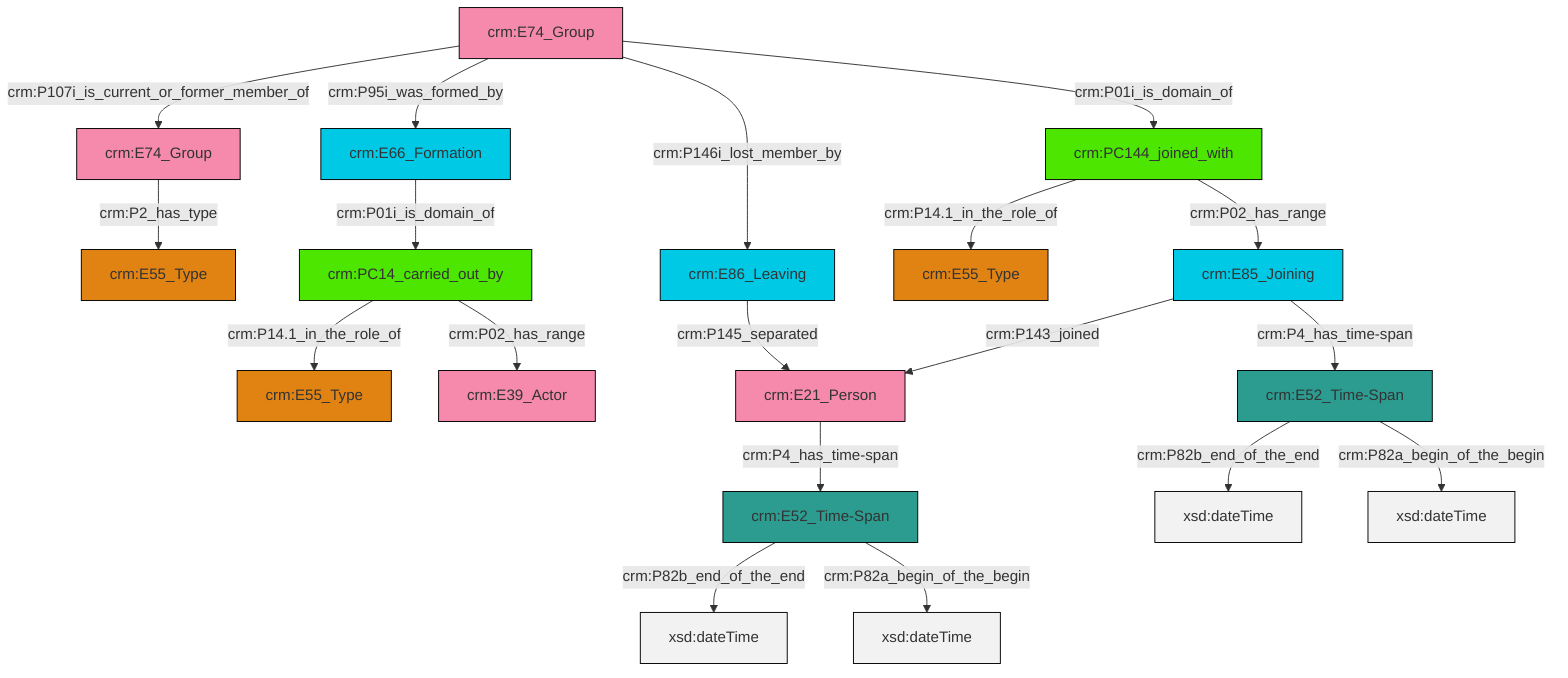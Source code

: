 graph TD
classDef Literal fill:#f2f2f2,stroke:#000000;
classDef CRM_Entity fill:#FFFFFF,stroke:#000000;
classDef Temporal_Entity fill:#00C9E6, stroke:#000000;
classDef Type fill:#E18312, stroke:#000000;
classDef Time-Span fill:#2C9C91, stroke:#000000;
classDef Appellation fill:#FFEB7F, stroke:#000000;
classDef Place fill:#008836, stroke:#000000;
classDef Persistent_Item fill:#B266B2, stroke:#000000;
classDef Conceptual_Object fill:#FFD700, stroke:#000000;
classDef Physical_Thing fill:#D2B48C, stroke:#000000;
classDef Actor fill:#f58aad, stroke:#000000;
classDef PC_Classes fill:#4ce600, stroke:#000000;
classDef Multi fill:#cccccc,stroke:#000000;

0["crm:E52_Time-Span"]:::Time-Span -->|crm:P82b_end_of_the_end| 1[xsd:dateTime]:::Literal
2["crm:E66_Formation"]:::Temporal_Entity -->|crm:P01i_is_domain_of| 3["crm:PC14_carried_out_by"]:::PC_Classes
6["crm:E74_Group"]:::Actor -->|crm:P2_has_type| 4["crm:E55_Type"]:::Type
7["crm:E52_Time-Span"]:::Time-Span -->|crm:P82b_end_of_the_end| 8[xsd:dateTime]:::Literal
9["crm:E74_Group"]:::Actor -->|crm:P107i_is_current_or_former_member_of| 6["crm:E74_Group"]:::Actor
10["crm:E21_Person"]:::Actor -->|crm:P4_has_time-span| 7["crm:E52_Time-Span"]:::Time-Span
11["crm:E85_Joining"]:::Temporal_Entity -->|crm:P143_joined| 10["crm:E21_Person"]:::Actor
9["crm:E74_Group"]:::Actor -->|crm:P95i_was_formed_by| 2["crm:E66_Formation"]:::Temporal_Entity
15["crm:PC144_joined_with"]:::PC_Classes -->|crm:P14.1_in_the_role_of| 12["crm:E55_Type"]:::Type
3["crm:PC14_carried_out_by"]:::PC_Classes -->|crm:P14.1_in_the_role_of| 17["crm:E55_Type"]:::Type
3["crm:PC14_carried_out_by"]:::PC_Classes -->|crm:P02_has_range| 19["crm:E39_Actor"]:::Actor
9["crm:E74_Group"]:::Actor -->|crm:P146i_lost_member_by| 20["crm:E86_Leaving"]:::Temporal_Entity
11["crm:E85_Joining"]:::Temporal_Entity -->|crm:P4_has_time-span| 0["crm:E52_Time-Span"]:::Time-Span
15["crm:PC144_joined_with"]:::PC_Classes -->|crm:P02_has_range| 11["crm:E85_Joining"]:::Temporal_Entity
9["crm:E74_Group"]:::Actor -->|crm:P01i_is_domain_of| 15["crm:PC144_joined_with"]:::PC_Classes
20["crm:E86_Leaving"]:::Temporal_Entity -->|crm:P145_separated| 10["crm:E21_Person"]:::Actor
7["crm:E52_Time-Span"]:::Time-Span -->|crm:P82a_begin_of_the_begin| 31[xsd:dateTime]:::Literal
0["crm:E52_Time-Span"]:::Time-Span -->|crm:P82a_begin_of_the_begin| 33[xsd:dateTime]:::Literal